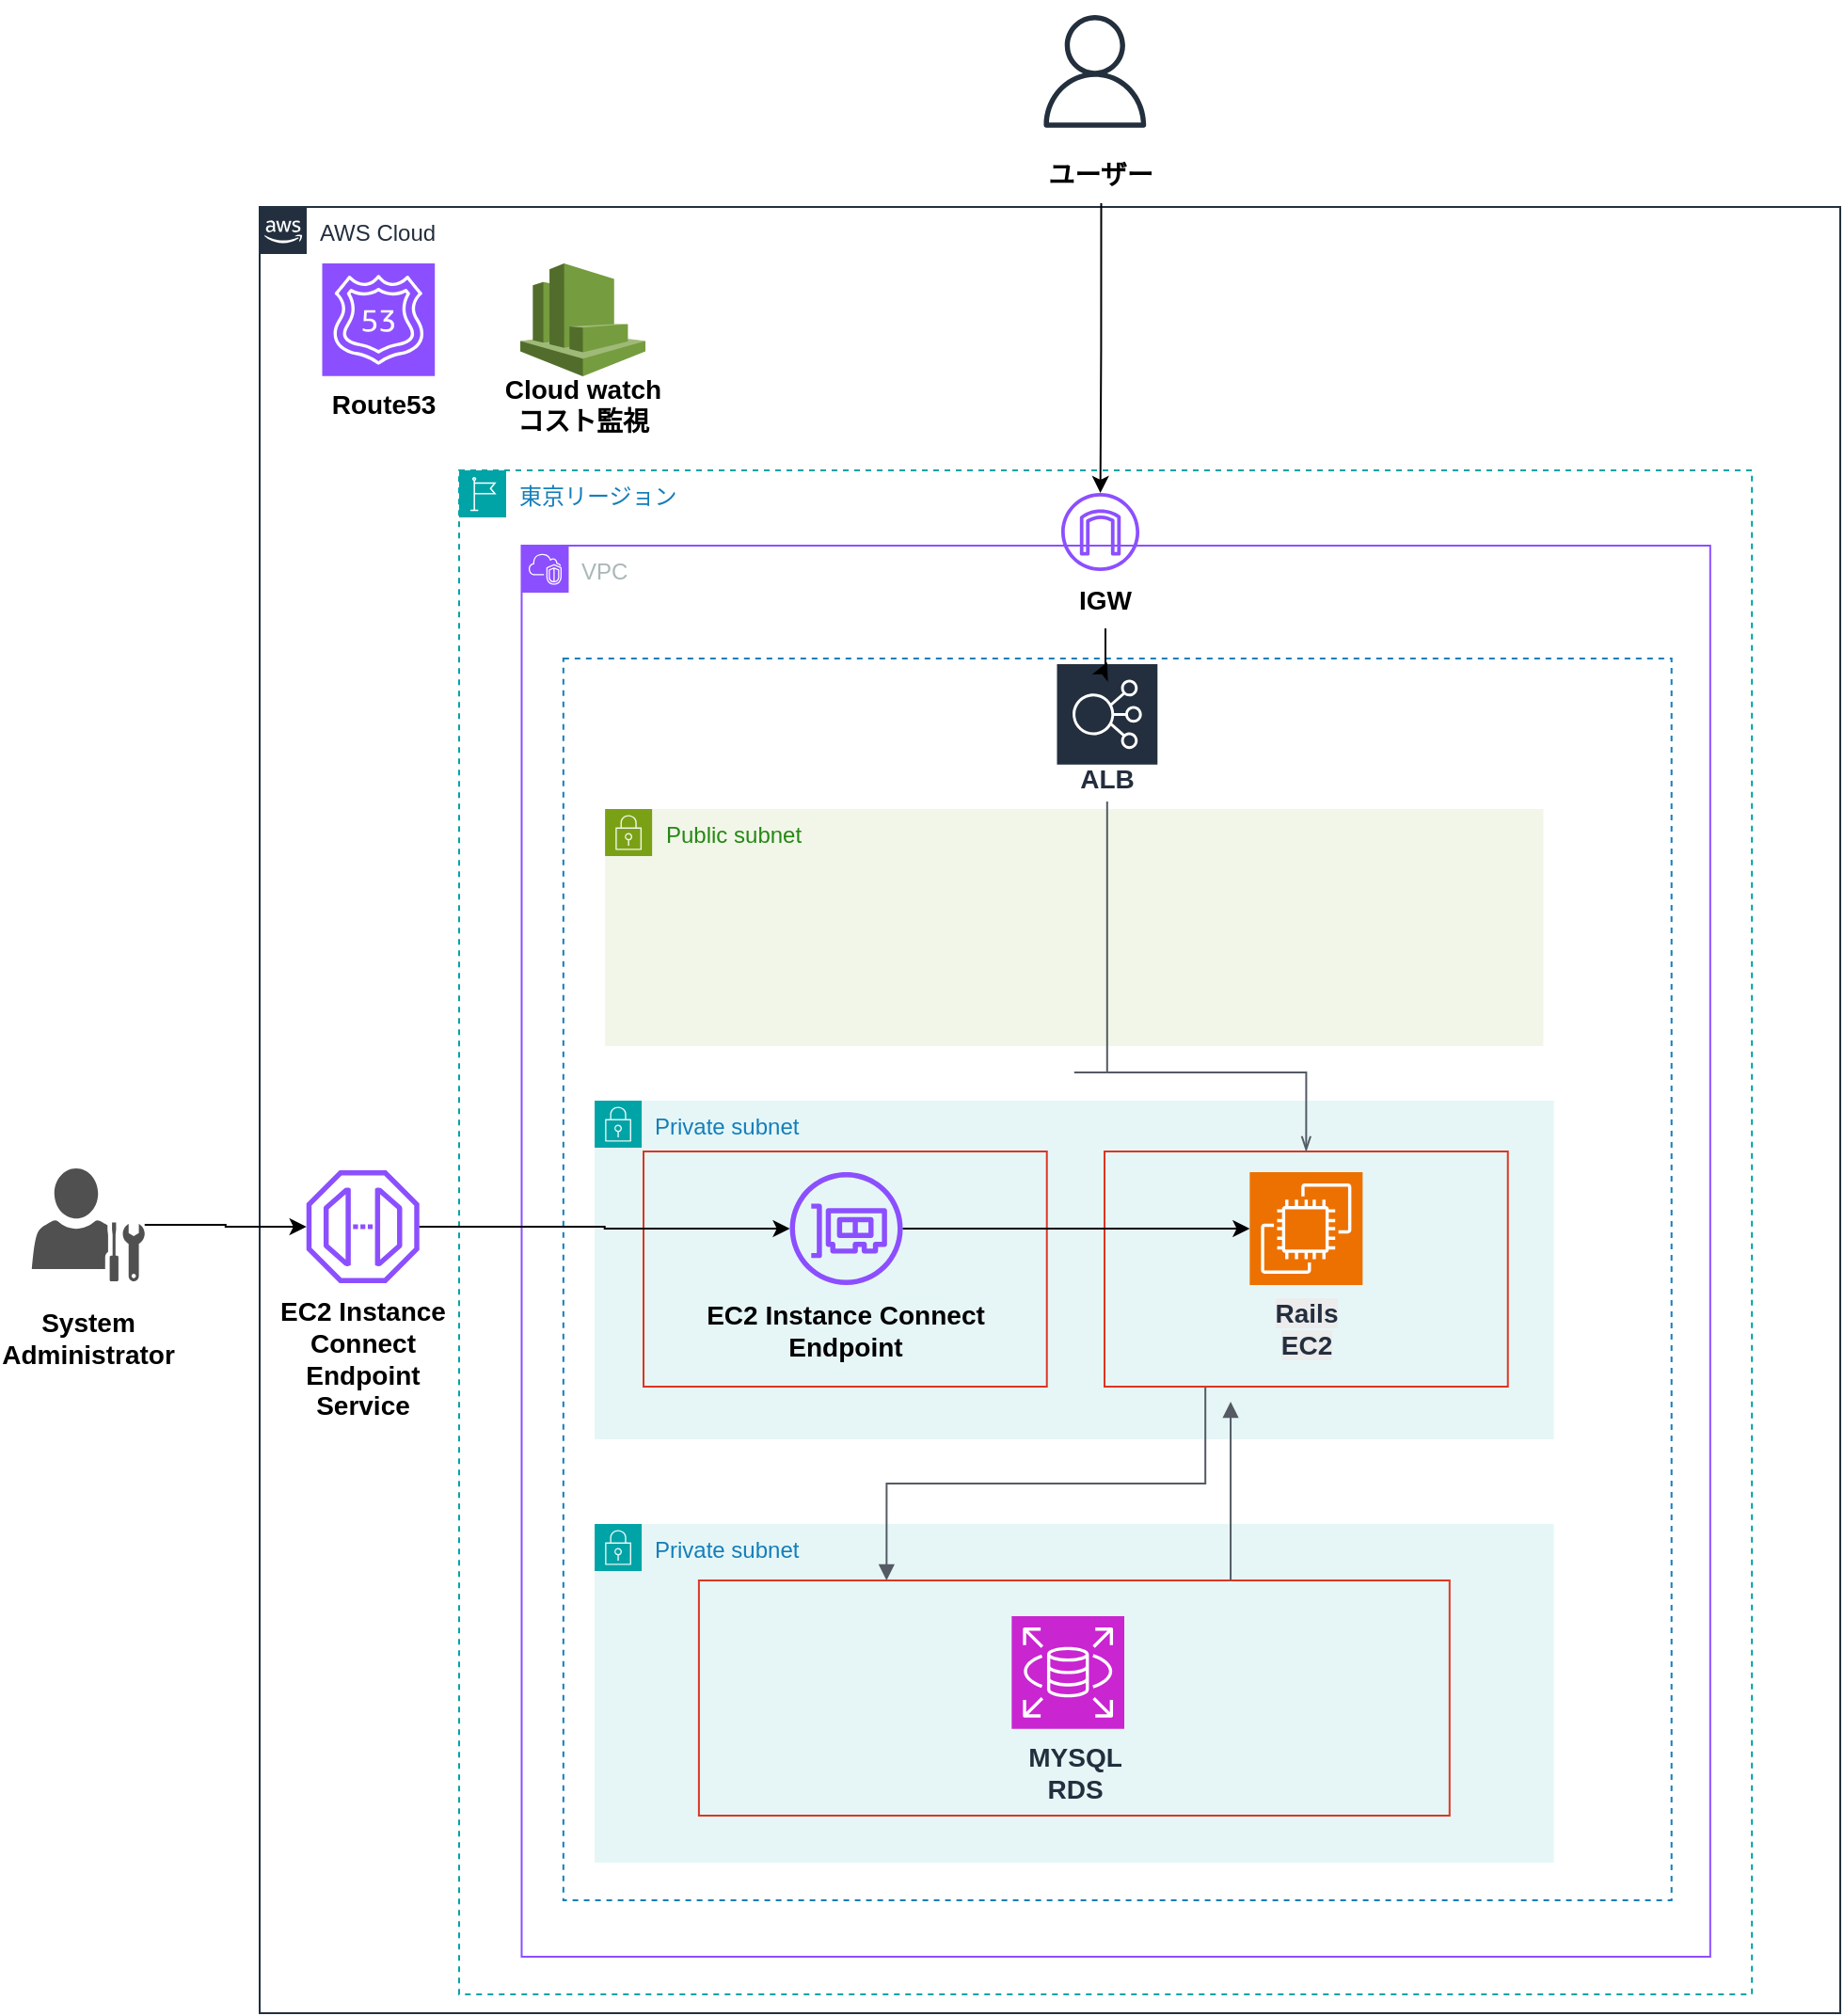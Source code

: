 <mxfile version="28.1.1">
  <diagram name="ページ1" id="VGCQdsbkr6lGMJfykXa1">
    <mxGraphModel dx="1914" dy="1097" grid="1" gridSize="10" guides="1" tooltips="1" connect="1" arrows="1" fold="1" page="1" pageScale="1" pageWidth="827" pageHeight="1169" math="0" shadow="0">
      <root>
        <mxCell id="0" />
        <mxCell id="1" parent="0" />
        <mxCell id="9FmBVdaXwqekVpdk2AMk-26" value="" style="group" vertex="1" connectable="0" parent="1">
          <mxGeometry x="24" y="10" width="976" height="1070" as="geometry" />
        </mxCell>
        <mxCell id="TuuLk8RfZ5QpmnDPU7iC-46" value="" style="group" parent="9FmBVdaXwqekVpdk2AMk-26" connectable="0" vertex="1">
          <mxGeometry x="136" width="840" height="1070" as="geometry" />
        </mxCell>
        <mxCell id="OTsdc4DJzogi2TLPedJA-1" value="AWS Cloud" style="points=[[0,0],[0.25,0],[0.5,0],[0.75,0],[1,0],[1,0.25],[1,0.5],[1,0.75],[1,1],[0.75,1],[0.5,1],[0.25,1],[0,1],[0,0.75],[0,0.5],[0,0.25]];outlineConnect=0;gradientColor=none;html=1;whiteSpace=wrap;fontSize=12;fontStyle=0;container=0;pointerEvents=0;collapsible=0;recursiveResize=0;shape=mxgraph.aws4.group;grIcon=mxgraph.aws4.group_aws_cloud_alt;strokeColor=#232F3E;fillColor=none;verticalAlign=top;align=left;spacingLeft=30;fontColor=#232F3E;dashed=0;" parent="TuuLk8RfZ5QpmnDPU7iC-46" vertex="1">
          <mxGeometry y="110" width="840" height="960" as="geometry" />
        </mxCell>
        <mxCell id="TuuLk8RfZ5QpmnDPU7iC-42" value="" style="group" parent="TuuLk8RfZ5QpmnDPU7iC-46" connectable="0" vertex="1">
          <mxGeometry x="414.998" y="8" width="64.491" height="100" as="geometry" />
        </mxCell>
        <mxCell id="TuuLk8RfZ5QpmnDPU7iC-37" value="" style="sketch=0;outlineConnect=0;fontColor=#232F3E;gradientColor=none;fillColor=#232F3D;strokeColor=none;dashed=0;verticalLabelPosition=bottom;verticalAlign=top;align=center;html=1;fontSize=12;fontStyle=0;aspect=fixed;pointerEvents=1;shape=mxgraph.aws4.user;" parent="TuuLk8RfZ5QpmnDPU7iC-42" vertex="1">
          <mxGeometry width="57.842" height="59.842" as="geometry" />
        </mxCell>
        <mxCell id="TuuLk8RfZ5QpmnDPU7iC-41" value="&lt;b style=&quot;&quot;&gt;&lt;font style=&quot;font-size: 14px;&quot;&gt;ユーザー&lt;/font&gt;&lt;/b&gt;" style="text;html=1;align=center;verticalAlign=middle;whiteSpace=wrap;rounded=0;" parent="TuuLk8RfZ5QpmnDPU7iC-42" vertex="1">
          <mxGeometry y="70" width="64.491" height="30" as="geometry" />
        </mxCell>
        <mxCell id="TuuLk8RfZ5QpmnDPU7iC-40" style="edgeStyle=orthogonalEdgeStyle;rounded=0;orthogonalLoop=1;jettySize=auto;html=1;exitX=0.5;exitY=1;exitDx=0;exitDy=0;" parent="TuuLk8RfZ5QpmnDPU7iC-46" source="TuuLk8RfZ5QpmnDPU7iC-41" target="TuuLk8RfZ5QpmnDPU7iC-5" edge="1">
          <mxGeometry relative="1" as="geometry" />
        </mxCell>
        <mxCell id="TuuLk8RfZ5QpmnDPU7iC-31" value="" style="group" parent="TuuLk8RfZ5QpmnDPU7iC-46" connectable="0" vertex="1">
          <mxGeometry x="33.246" y="140" width="66.491" height="90" as="geometry" />
        </mxCell>
        <mxCell id="TuuLk8RfZ5QpmnDPU7iC-28" value="" style="sketch=0;points=[[0,0,0],[0.25,0,0],[0.5,0,0],[0.75,0,0],[1,0,0],[0,1,0],[0.25,1,0],[0.5,1,0],[0.75,1,0],[1,1,0],[0,0.25,0],[0,0.5,0],[0,0.75,0],[1,0.25,0],[1,0.5,0],[1,0.75,0]];outlineConnect=0;fontColor=#232F3E;fillColor=#8C4FFF;strokeColor=#ffffff;dashed=0;verticalLabelPosition=bottom;verticalAlign=top;align=center;html=1;fontSize=12;fontStyle=0;aspect=fixed;shape=mxgraph.aws4.resourceIcon;resIcon=mxgraph.aws4.route_53;" parent="TuuLk8RfZ5QpmnDPU7iC-31" vertex="1">
          <mxGeometry width="59.842" height="59.842" as="geometry" />
        </mxCell>
        <mxCell id="TuuLk8RfZ5QpmnDPU7iC-30" value="&lt;b&gt;&lt;font face=&quot;Helvetica&quot; style=&quot;font-size: 14px;&quot;&gt;Route53&lt;/font&gt;&lt;/b&gt;" style="text;html=1;align=center;verticalAlign=middle;whiteSpace=wrap;rounded=0;" parent="TuuLk8RfZ5QpmnDPU7iC-31" vertex="1">
          <mxGeometry y="60" width="66.491" height="30" as="geometry" />
        </mxCell>
        <mxCell id="TuuLk8RfZ5QpmnDPU7iC-33" value="" style="group" parent="TuuLk8RfZ5QpmnDPU7iC-46" connectable="0" vertex="1">
          <mxGeometry x="121.901" y="140" width="99.737" height="90" as="geometry" />
        </mxCell>
        <mxCell id="TuuLk8RfZ5QpmnDPU7iC-29" value="" style="outlineConnect=0;dashed=0;verticalLabelPosition=bottom;verticalAlign=top;align=center;html=1;shape=mxgraph.aws3.cloudwatch;fillColor=#759C3E;gradientColor=none;" parent="TuuLk8RfZ5QpmnDPU7iC-33" vertex="1">
          <mxGeometry x="16.623" width="66.491" height="60" as="geometry" />
        </mxCell>
        <mxCell id="TuuLk8RfZ5QpmnDPU7iC-32" value="&lt;span style=&quot;font-size: 14px;&quot;&gt;&lt;b&gt;Cloud watch&lt;br&gt;コスト監視&lt;/b&gt;&lt;/span&gt;" style="text;html=1;align=center;verticalAlign=middle;whiteSpace=wrap;rounded=0;" parent="TuuLk8RfZ5QpmnDPU7iC-33" vertex="1">
          <mxGeometry y="60" width="99.737" height="30" as="geometry" />
        </mxCell>
        <mxCell id="9FmBVdaXwqekVpdk2AMk-4" value="" style="group" vertex="1" connectable="0" parent="TuuLk8RfZ5QpmnDPU7iC-46">
          <mxGeometry x="105.996" y="250" width="687.076" height="810" as="geometry" />
        </mxCell>
        <mxCell id="OTsdc4DJzogi2TLPedJA-3" value="東京リージョン" style="points=[[0,0],[0.25,0],[0.5,0],[0.75,0],[1,0],[1,0.25],[1,0.5],[1,0.75],[1,1],[0.75,1],[0.5,1],[0.25,1],[0,1],[0,0.75],[0,0.5],[0,0.25]];outlineConnect=0;gradientColor=none;html=1;whiteSpace=wrap;fontSize=12;fontStyle=0;container=1;pointerEvents=0;collapsible=0;recursiveResize=0;shape=mxgraph.aws4.group;grIcon=mxgraph.aws4.group_region;strokeColor=#00A4A6;fillColor=none;verticalAlign=top;align=left;spacingLeft=30;fontColor=#147EBA;dashed=1;" parent="9FmBVdaXwqekVpdk2AMk-4" vertex="1">
          <mxGeometry width="687.076" height="810" as="geometry" />
        </mxCell>
        <mxCell id="OTsdc4DJzogi2TLPedJA-2" value="VPC" style="points=[[0,0],[0.25,0],[0.5,0],[0.75,0],[1,0],[1,0.25],[1,0.5],[1,0.75],[1,1],[0.75,1],[0.5,1],[0.25,1],[0,1],[0,0.75],[0,0.5],[0,0.25]];outlineConnect=0;gradientColor=none;html=1;whiteSpace=wrap;fontSize=12;fontStyle=0;container=1;pointerEvents=0;collapsible=0;recursiveResize=0;shape=mxgraph.aws4.group;grIcon=mxgraph.aws4.group_vpc2;strokeColor=#8C4FFF;fillColor=none;verticalAlign=top;align=left;spacingLeft=30;fontColor=#AAB7B8;dashed=0;" parent="OTsdc4DJzogi2TLPedJA-3" vertex="1">
          <mxGeometry x="33.246" y="40" width="631.667" height="750" as="geometry" />
        </mxCell>
        <mxCell id="TuuLk8RfZ5QpmnDPU7iC-3" value="" style="fillColor=none;strokeColor=#147EBA;dashed=1;verticalAlign=top;fontStyle=0;fontColor=#147EBA;whiteSpace=wrap;html=1;" parent="OTsdc4DJzogi2TLPedJA-2" vertex="1">
          <mxGeometry x="22.167" y="60" width="588.944" height="660" as="geometry" />
        </mxCell>
        <mxCell id="TuuLk8RfZ5QpmnDPU7iC-4" value="Private subnet" style="points=[[0,0],[0.25,0],[0.5,0],[0.75,0],[1,0],[1,0.25],[1,0.5],[1,0.75],[1,1],[0.75,1],[0.5,1],[0.25,1],[0,1],[0,0.75],[0,0.5],[0,0.25]];outlineConnect=0;gradientColor=none;html=1;whiteSpace=wrap;fontSize=12;fontStyle=0;container=1;pointerEvents=0;collapsible=0;recursiveResize=0;shape=mxgraph.aws4.group;grIcon=mxgraph.aws4.group_security_group;grStroke=0;strokeColor=#00A4A6;fillColor=#E6F6F7;verticalAlign=top;align=left;spacingLeft=30;fontColor=#147EBA;dashed=0;" parent="OTsdc4DJzogi2TLPedJA-2" vertex="1">
          <mxGeometry x="38.787" y="520" width="509.766" height="180" as="geometry" />
        </mxCell>
        <mxCell id="TuuLk8RfZ5QpmnDPU7iC-9" value="" style="sketch=0;points=[[0,0,0],[0.25,0,0],[0.5,0,0],[0.75,0,0],[1,0,0],[0,1,0],[0.25,1,0],[0.5,1,0],[0.75,1,0],[1,1,0],[0,0.25,0],[0,0.5,0],[0,0.75,0],[1,0.25,0],[1,0.5,0],[1,0.75,0]];outlineConnect=0;fontColor=#232F3E;fillColor=#C925D1;strokeColor=#ffffff;dashed=0;verticalLabelPosition=bottom;verticalAlign=top;align=center;html=1;fontSize=12;fontStyle=0;aspect=fixed;shape=mxgraph.aws4.resourceIcon;resIcon=mxgraph.aws4.rds;" parent="TuuLk8RfZ5QpmnDPU7iC-4" vertex="1">
          <mxGeometry x="221.637" y="49" width="59.842" height="59.842" as="geometry" />
        </mxCell>
        <mxCell id="TuuLk8RfZ5QpmnDPU7iC-10" value="" style="fillColor=none;strokeColor=#DD3522;verticalAlign=top;fontStyle=0;fontColor=#DD3522;whiteSpace=wrap;html=1;" parent="OTsdc4DJzogi2TLPedJA-2" vertex="1">
          <mxGeometry x="94.196" y="550" width="398.947" height="125" as="geometry" />
        </mxCell>
        <mxCell id="TuuLk8RfZ5QpmnDPU7iC-7" value="Private subnet" style="points=[[0,0],[0.25,0],[0.5,0],[0.75,0],[1,0],[1,0.25],[1,0.5],[1,0.75],[1,1],[0.75,1],[0.5,1],[0.25,1],[0,1],[0,0.75],[0,0.5],[0,0.25]];outlineConnect=0;gradientColor=none;html=1;whiteSpace=wrap;fontSize=12;fontStyle=0;container=1;pointerEvents=0;collapsible=0;recursiveResize=0;shape=mxgraph.aws4.group;grIcon=mxgraph.aws4.group_security_group;grStroke=0;strokeColor=#00A4A6;fillColor=#E6F6F7;verticalAlign=top;align=left;spacingLeft=30;fontColor=#147EBA;dashed=0;" parent="OTsdc4DJzogi2TLPedJA-2" vertex="1">
          <mxGeometry x="38.787" y="295" width="509.766" height="180" as="geometry" />
        </mxCell>
        <mxCell id="TuuLk8RfZ5QpmnDPU7iC-17" value="" style="edgeStyle=orthogonalEdgeStyle;html=1;endArrow=block;elbow=vertical;startArrow=none;endFill=1;strokeColor=#545B64;rounded=0;entryX=0.25;entryY=0;entryDx=0;entryDy=0;exitX=0.25;exitY=1;exitDx=0;exitDy=0;" parent="OTsdc4DJzogi2TLPedJA-2" source="TuuLk8RfZ5QpmnDPU7iC-11" target="TuuLk8RfZ5QpmnDPU7iC-10" edge="1">
          <mxGeometry width="100" relative="1" as="geometry">
            <mxPoint x="342.43" y="482.333" as="sourcePoint" />
            <mxPoint x="231.611" y="482.333" as="targetPoint" />
            <Array as="points" />
          </mxGeometry>
        </mxCell>
        <mxCell id="TuuLk8RfZ5QpmnDPU7iC-21" value="" style="edgeStyle=orthogonalEdgeStyle;html=1;endArrow=block;elbow=vertical;startArrow=none;endFill=1;strokeColor=#545B64;rounded=0;entryX=0.25;entryY=0;entryDx=0;entryDy=0;exitX=0.25;exitY=1;exitDx=0;exitDy=0;" parent="OTsdc4DJzogi2TLPedJA-2" edge="1">
          <mxGeometry width="100" relative="1" as="geometry">
            <mxPoint x="376.784" y="550" as="sourcePoint" />
            <mxPoint x="376.784" y="455" as="targetPoint" />
            <Array as="points" />
          </mxGeometry>
        </mxCell>
        <mxCell id="TuuLk8RfZ5QpmnDPU7iC-22" value="Public subnet" style="points=[[0,0],[0.25,0],[0.5,0],[0.75,0],[1,0],[1,0.25],[1,0.5],[1,0.75],[1,1],[0.75,1],[0.5,1],[0.25,1],[0,1],[0,0.75],[0,0.5],[0,0.25]];outlineConnect=0;gradientColor=none;html=1;whiteSpace=wrap;fontSize=12;fontStyle=0;container=1;pointerEvents=0;collapsible=0;recursiveResize=0;shape=mxgraph.aws4.group;grIcon=mxgraph.aws4.group_security_group;grStroke=0;strokeColor=#7AA116;fillColor=#F2F6E8;verticalAlign=top;align=left;spacingLeft=30;fontColor=#248814;dashed=0;" parent="OTsdc4DJzogi2TLPedJA-2" vertex="1">
          <mxGeometry x="44.322" y="140" width="498.689" height="126" as="geometry" />
        </mxCell>
        <mxCell id="TuuLk8RfZ5QpmnDPU7iC-50" value="&lt;div style=&quot;&quot;&gt;&lt;span style=&quot;background-color: transparent; font-size: 14px;&quot;&gt;&lt;font color=&quot;#232f3e&quot;&gt;&lt;b&gt;MYSQL&lt;br&gt;RDS&lt;/b&gt;&lt;/font&gt;&lt;/span&gt;&lt;/div&gt;" style="text;whiteSpace=wrap;html=1;align=center;" parent="OTsdc4DJzogi2TLPedJA-2" vertex="1">
          <mxGeometry x="260.424" y="629" width="66.667" height="40" as="geometry" />
        </mxCell>
        <mxCell id="TuuLk8RfZ5QpmnDPU7iC-11" value="" style="fillColor=none;strokeColor=#DD3522;verticalAlign=top;fontStyle=0;fontColor=#DD3522;whiteSpace=wrap;html=1;" parent="OTsdc4DJzogi2TLPedJA-2" vertex="1">
          <mxGeometry x="309.757" y="322" width="214.36" height="125" as="geometry" />
        </mxCell>
        <mxCell id="9FmBVdaXwqekVpdk2AMk-6" value="" style="fillColor=none;strokeColor=#DD3522;verticalAlign=top;fontStyle=0;fontColor=#DD3522;whiteSpace=wrap;html=1;" vertex="1" parent="OTsdc4DJzogi2TLPedJA-2">
          <mxGeometry x="64.759" y="322" width="214.36" height="125" as="geometry" />
        </mxCell>
        <mxCell id="9FmBVdaXwqekVpdk2AMk-14" value="" style="group" vertex="1" connectable="0" parent="OTsdc4DJzogi2TLPedJA-2">
          <mxGeometry x="84" y="333" width="177.06" height="107" as="geometry" />
        </mxCell>
        <mxCell id="9FmBVdaXwqekVpdk2AMk-12" value="" style="sketch=0;outlineConnect=0;fontColor=#232F3E;gradientColor=none;fillColor=#8C4FFF;strokeColor=none;dashed=0;verticalLabelPosition=bottom;verticalAlign=top;align=center;html=1;fontSize=12;fontStyle=0;aspect=fixed;pointerEvents=1;shape=mxgraph.aws4.elastic_network_interface;" vertex="1" parent="9FmBVdaXwqekVpdk2AMk-14">
          <mxGeometry x="58.529" width="60" height="60" as="geometry" />
        </mxCell>
        <mxCell id="9FmBVdaXwqekVpdk2AMk-13" value="&lt;span style=&quot;font-size: 14px;&quot;&gt;&lt;b&gt;EC2 Instance Connect Endpoint&lt;/b&gt;&lt;/span&gt;" style="text;html=1;align=center;verticalAlign=middle;whiteSpace=wrap;rounded=0;" vertex="1" parent="9FmBVdaXwqekVpdk2AMk-14">
          <mxGeometry y="60" width="177.06" height="47" as="geometry" />
        </mxCell>
        <mxCell id="TuuLk8RfZ5QpmnDPU7iC-12" value="&lt;b style=&quot;forced-color-adjust: none; color: rgb(35, 47, 62); font-family: Helvetica; font-size: 14px; font-style: normal; font-variant-ligatures: normal; font-variant-caps: normal; letter-spacing: normal; orphans: 2; text-align: center; text-indent: 0px; text-transform: none; widows: 2; word-spacing: 0px; -webkit-text-stroke-width: 0px; white-space: normal; background-color: rgb(236, 236, 236); text-decoration-thickness: initial; text-decoration-style: initial; text-decoration-color: initial;&quot;&gt;Rails&lt;br style=&quot;forced-color-adjust: none;&quot;&gt;EC2&lt;/b&gt;" style="sketch=0;points=[[0,0,0],[0.25,0,0],[0.5,0,0],[0.75,0,0],[1,0,0],[0,1,0],[0.25,1,0],[0.5,1,0],[0.75,1,0],[1,1,0],[0,0.25,0],[0,0.5,0],[0,0.75,0],[1,0.25,0],[1,0.5,0],[1,0.75,0]];outlineConnect=0;fontColor=#232F3E;fillColor=#ED7100;strokeColor=#ffffff;dashed=0;verticalLabelPosition=bottom;verticalAlign=top;align=center;html=1;fontSize=12;fontStyle=0;aspect=fixed;shape=mxgraph.aws4.resourceIcon;resIcon=mxgraph.aws4.ec2;" parent="OTsdc4DJzogi2TLPedJA-2" vertex="1">
          <mxGeometry x="386.934" y="333" width="60" height="60" as="geometry" />
        </mxCell>
        <mxCell id="9FmBVdaXwqekVpdk2AMk-17" style="edgeStyle=orthogonalEdgeStyle;rounded=0;orthogonalLoop=1;jettySize=auto;html=1;entryX=0;entryY=0.5;entryDx=0;entryDy=0;entryPerimeter=0;" edge="1" parent="OTsdc4DJzogi2TLPedJA-2" source="9FmBVdaXwqekVpdk2AMk-12" target="TuuLk8RfZ5QpmnDPU7iC-12">
          <mxGeometry relative="1" as="geometry" />
        </mxCell>
        <mxCell id="TuuLk8RfZ5QpmnDPU7iC-49" value="" style="group" parent="9FmBVdaXwqekVpdk2AMk-4" connectable="0" vertex="1">
          <mxGeometry x="315.832" y="12" width="55.409" height="72" as="geometry" />
        </mxCell>
        <mxCell id="TuuLk8RfZ5QpmnDPU7iC-36" value="" style="group" parent="TuuLk8RfZ5QpmnDPU7iC-49" connectable="0" vertex="1">
          <mxGeometry width="55.409" height="72" as="geometry" />
        </mxCell>
        <mxCell id="TuuLk8RfZ5QpmnDPU7iC-5" value="" style="sketch=0;outlineConnect=0;fontColor=#232F3E;gradientColor=none;fillColor=#8C4FFF;strokeColor=none;dashed=0;verticalLabelPosition=bottom;verticalAlign=top;align=center;html=1;fontSize=12;fontStyle=0;aspect=fixed;pointerEvents=1;shape=mxgraph.aws4.internet_gateway;" parent="TuuLk8RfZ5QpmnDPU7iC-36" vertex="1">
          <mxGeometry width="49.868" height="41.557" as="geometry" />
        </mxCell>
        <mxCell id="TuuLk8RfZ5QpmnDPU7iC-35" value="&lt;span style=&quot;font-size: 14px;&quot;&gt;&lt;b&gt;IGW&lt;/b&gt;&lt;/span&gt;" style="text;html=1;align=center;verticalAlign=middle;whiteSpace=wrap;rounded=0;" parent="TuuLk8RfZ5QpmnDPU7iC-36" vertex="1">
          <mxGeometry y="42" width="55.409" height="30" as="geometry" />
        </mxCell>
        <mxCell id="TuuLk8RfZ5QpmnDPU7iC-23" value="&lt;font style=&quot;font-size: 14px;&quot;&gt;ALB&lt;/font&gt;" style="sketch=0;outlineConnect=0;fontColor=#232F3E;gradientColor=none;strokeColor=#ffffff;fillColor=#232F3E;dashed=0;verticalLabelPosition=middle;verticalAlign=bottom;align=center;html=1;whiteSpace=wrap;fontSize=10;fontStyle=1;spacing=3;shape=mxgraph.aws4.productIcon;prIcon=mxgraph.aws4.elastic_load_balancing;" parent="9FmBVdaXwqekVpdk2AMk-4" vertex="1">
          <mxGeometry x="316.743" y="102" width="55.409" height="74" as="geometry" />
        </mxCell>
        <mxCell id="TuuLk8RfZ5QpmnDPU7iC-27" value="" style="edgeStyle=orthogonalEdgeStyle;html=1;endArrow=none;elbow=vertical;startArrow=openThin;startFill=0;strokeColor=#545B64;rounded=0;exitX=0.5;exitY=0;exitDx=0;exitDy=0;" parent="9FmBVdaXwqekVpdk2AMk-4" source="TuuLk8RfZ5QpmnDPU7iC-11" target="TuuLk8RfZ5QpmnDPU7iC-23" edge="1">
          <mxGeometry width="100" relative="1" as="geometry">
            <mxPoint x="310.292" y="250" as="sourcePoint" />
            <mxPoint x="421.111" y="250" as="targetPoint" />
            <Array as="points">
              <mxPoint x="326.915" y="320" />
              <mxPoint x="626.126" y="320" />
            </Array>
          </mxGeometry>
        </mxCell>
        <mxCell id="cxdGnn8fO9U32kSsdw6v-10" value="" style="edgeStyle=orthogonalEdgeStyle;rounded=0;orthogonalLoop=1;jettySize=auto;html=1;" parent="9FmBVdaXwqekVpdk2AMk-4" source="TuuLk8RfZ5QpmnDPU7iC-35" target="TuuLk8RfZ5QpmnDPU7iC-23" edge="1">
          <mxGeometry relative="1" as="geometry" />
        </mxCell>
        <mxCell id="9FmBVdaXwqekVpdk2AMk-3" value="" style="group" vertex="1" connectable="0" parent="TuuLk8RfZ5QpmnDPU7iC-46">
          <mxGeometry x="9.98" y="612" width="89.76" height="150" as="geometry" />
        </mxCell>
        <mxCell id="9FmBVdaXwqekVpdk2AMk-1" value="" style="sketch=0;outlineConnect=0;fontColor=#232F3E;gradientColor=none;fillColor=#8C4FFF;strokeColor=none;dashed=0;verticalLabelPosition=bottom;verticalAlign=top;align=center;html=1;fontSize=12;fontStyle=0;aspect=fixed;pointerEvents=1;shape=mxgraph.aws4.endpoint;" vertex="1" parent="9FmBVdaXwqekVpdk2AMk-3">
          <mxGeometry x="14.88" y="9.997" width="60" height="60" as="geometry" />
        </mxCell>
        <mxCell id="9FmBVdaXwqekVpdk2AMk-2" value="&lt;span style=&quot;font-size: 14px;&quot;&gt;&lt;b&gt;EC2 Instance Connect Endpoint&lt;/b&gt;&lt;/span&gt;&lt;div&gt;&lt;span style=&quot;font-size: 14px;&quot;&gt;&lt;b&gt;Service&lt;/b&gt;&lt;/span&gt;&lt;/div&gt;" style="text;html=1;align=center;verticalAlign=middle;whiteSpace=wrap;rounded=0;" vertex="1" parent="9FmBVdaXwqekVpdk2AMk-3">
          <mxGeometry y="79.412" width="89.76" height="60.785" as="geometry" />
        </mxCell>
        <mxCell id="9FmBVdaXwqekVpdk2AMk-19" style="edgeStyle=orthogonalEdgeStyle;rounded=0;orthogonalLoop=1;jettySize=auto;html=1;" edge="1" parent="TuuLk8RfZ5QpmnDPU7iC-46" source="9FmBVdaXwqekVpdk2AMk-1" target="9FmBVdaXwqekVpdk2AMk-12">
          <mxGeometry relative="1" as="geometry" />
        </mxCell>
        <mxCell id="9FmBVdaXwqekVpdk2AMk-22" value="" style="group" vertex="1" connectable="0" parent="9FmBVdaXwqekVpdk2AMk-26">
          <mxGeometry y="607" width="89.76" height="137.785" as="geometry" />
        </mxCell>
        <mxCell id="9FmBVdaXwqekVpdk2AMk-20" value="" style="sketch=0;pointerEvents=1;shadow=0;dashed=0;html=1;strokeColor=none;fillColor=#505050;labelPosition=center;verticalLabelPosition=bottom;verticalAlign=top;outlineConnect=0;align=center;shape=mxgraph.office.users.administrator;" vertex="1" parent="9FmBVdaXwqekVpdk2AMk-22">
          <mxGeometry x="14.88" y="14" width="60" height="60" as="geometry" />
        </mxCell>
        <mxCell id="9FmBVdaXwqekVpdk2AMk-21" value="&lt;span style=&quot;font-size: 14px;&quot;&gt;&lt;b&gt;System&lt;br&gt;Administrator&lt;/b&gt;&lt;/span&gt;" style="text;html=1;align=center;verticalAlign=middle;whiteSpace=wrap;rounded=0;" vertex="1" parent="9FmBVdaXwqekVpdk2AMk-22">
          <mxGeometry y="74" width="89.76" height="60.785" as="geometry" />
        </mxCell>
        <mxCell id="9FmBVdaXwqekVpdk2AMk-23" style="edgeStyle=orthogonalEdgeStyle;rounded=0;orthogonalLoop=1;jettySize=auto;html=1;" edge="1" parent="9FmBVdaXwqekVpdk2AMk-26" source="9FmBVdaXwqekVpdk2AMk-20" target="9FmBVdaXwqekVpdk2AMk-1">
          <mxGeometry relative="1" as="geometry" />
        </mxCell>
      </root>
    </mxGraphModel>
  </diagram>
</mxfile>
